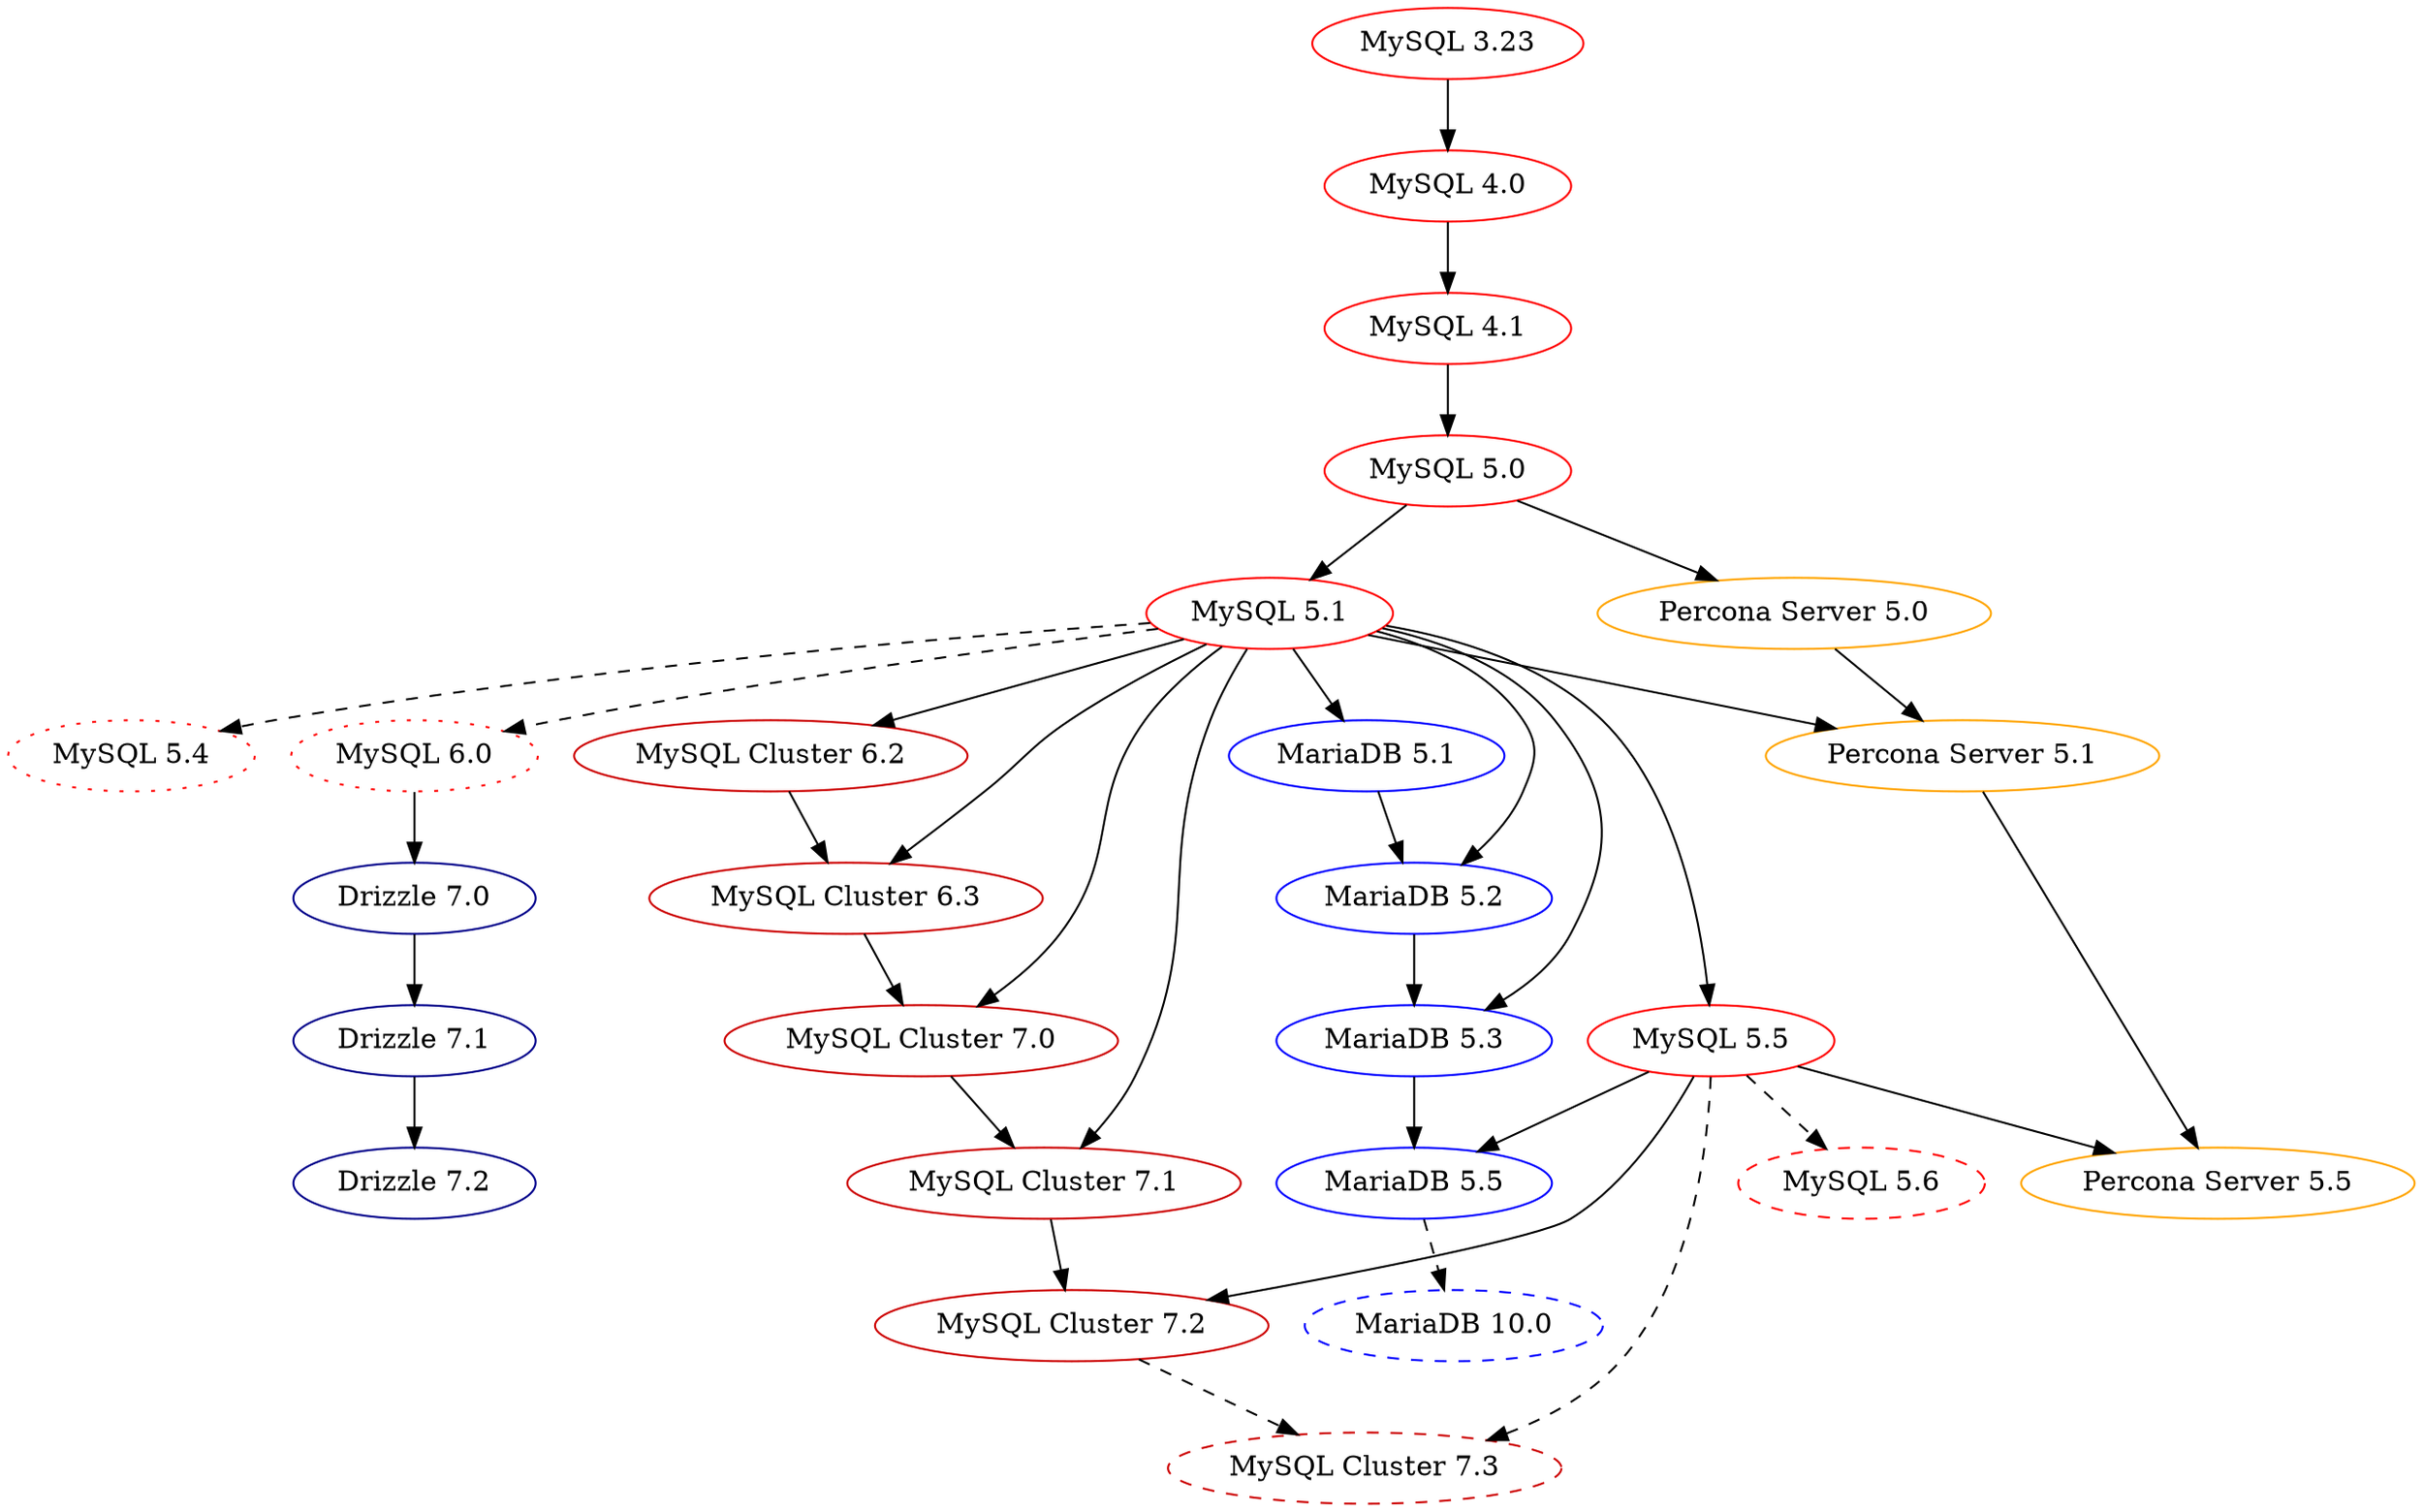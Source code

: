digraph mysql_history_graph {
	/* Standards:
	   Non-GA: 		dotted
	   Abandoned: 		dotted 
	   Oracle MySQL: 	red
	   MySQL Cluster: 	red3
	   MariaDB: 		blue
	   Drizzle: 		blue4
	   Percona Server: 	orange
	*/

	/* MySQL/Sun/Oracle MySQL GA */
	"MySQL 3.23" [color="red"];
	"MySQL 4.0" [color="red"];
	"MySQL 4.1" [color="red"];
	"MySQL 5.0" [color="red"];
	"MySQL 5.1" [color="red"];
	"MySQL 5.5" [color="red"];
	"MySQL 3.23" -> "MySQL 4.0";
	"MySQL 4.0" -> "MySQL 4.1";
	"MySQL 4.1" -> "MySQL 5.0";
	"MySQL 5.0" -> "MySQL 5.1";
	"MySQL 5.1" -> "MySQL 5.5";

	/* MySQL/Sun/Oracle non-GA */	
	"MySQL 5.4" [color="red",style="dotted"];
	"MySQL 5.6" [color="red",style="dashed"];
	"MySQL 6.0" [color="red",style="dotted"];
	"MySQL 5.1" -> "MySQL 5.4" [style="dashed"];
	"MySQL 5.5" -> "MySQL 5.6" [style="dashed"];
	"MySQL 5.1" -> "MySQL 6.0" [style="dashed"];

	/* MySQL Cluster (NDB) */
	"MySQL Cluster 6.2" [color="red3"]
	"MySQL Cluster 6.3" [color="red3"]
	"MySQL Cluster 7.0" [color="red3"]
	"MySQL Cluster 7.1" [color="red3"]
	"MySQL Cluster 7.2" [color="red3"]
	"MySQL Cluster 7.3"  [color="red3",style="dashed"];
	"MySQL 5.1" -> "MySQL Cluster 6.2";
	"MySQL 5.1" -> "MySQL Cluster 6.3";
	"MySQL Cluster 6.2" -> "MySQL Cluster 6.3";
	"MySQL 5.1" -> "MySQL Cluster 7.0";
	"MySQL Cluster 6.3" -> "MySQL Cluster 7.0";
	"MySQL 5.1" -> "MySQL Cluster 7.1";
	"MySQL Cluster 7.0" -> "MySQL Cluster 7.1";
	"MySQL 5.5" -> "MySQL Cluster 7.2";
	"MySQL Cluster 7.1" -> "MySQL Cluster 7.2";
	"MySQL 5.5" -> "MySQL Cluster 7.3" [style="dashed"];
	"MySQL Cluster 7.2" -> "MySQL Cluster 7.3" [style="dashed"];

	/* MariaDB */
	"MariaDB 5.1" [color="blue"];
	"MariaDB 5.2" [color="blue"];
	"MariaDB 5.3" [color="blue"];
	"MariaDB 5.5" [color="blue"];
	"MariaDB 10.0" [color="blue", style="dashed"];
	"MySQL 5.1" -> "MariaDB 5.1";
	"MySQL 5.1" -> "MariaDB 5.2";
	"MariaDB 5.1" -> "MariaDB 5.2";
	"MySQL 5.1" -> "MariaDB 5.3";
	"MariaDB 5.2" -> "MariaDB 5.3";
	"MySQL 5.5" -> "MariaDB 5.5";
	"MariaDB 5.3" -> "MariaDB 5.5";
	"MariaDB 5.5" -> "MariaDB 10.0" [style="dashed"];

	/* Percona Server */
	"Percona Server 5.0" [color="orange"];
	"Percona Server 5.1" [color="orange"];
	"Percona Server 5.5" [color="orange"];
	"MySQL 5.0" -> "Percona Server 5.0";
	"MySQL 5.1" -> "Percona Server 5.1";
	"Percona Server 5.0" -> "Percona Server 5.1";
	"MySQL 5.5" -> "Percona Server 5.5";
	"Percona Server 5.1" -> "Percona Server 5.5";

	/* Drizzle */
	"Drizzle 7.0" [color="blue4"];
	"Drizzle 7.1" [color="blue4"];
	"Drizzle 7.2" [color="blue4"];
	"MySQL 6.0" -> "Drizzle 7.0"	
	"Drizzle 7.0" -> "Drizzle 7.1"	
	"Drizzle 7.1" -> "Drizzle 7.2"	
}
